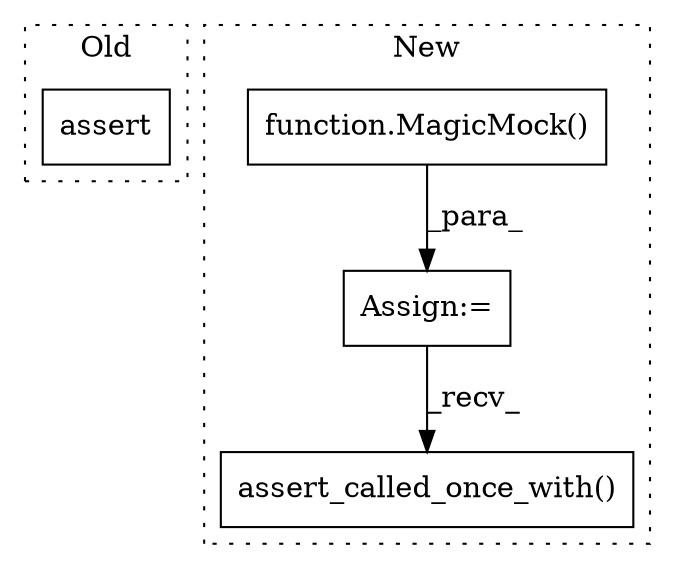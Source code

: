 digraph G {
subgraph cluster0 {
1 [label="assert" a="65" s="13419" l="7" shape="box"];
label = "Old";
style="dotted";
}
subgraph cluster1 {
2 [label="assert_called_once_with()" a="75" s="13412,13506" l="78,6" shape="box"];
3 [label="function.MagicMock()" a="75" s="11921" l="29" shape="box"];
4 [label="Assign:=" a="68" s="11908" l="13" shape="box"];
label = "New";
style="dotted";
}
3 -> 4 [label="_para_"];
4 -> 2 [label="_recv_"];
}